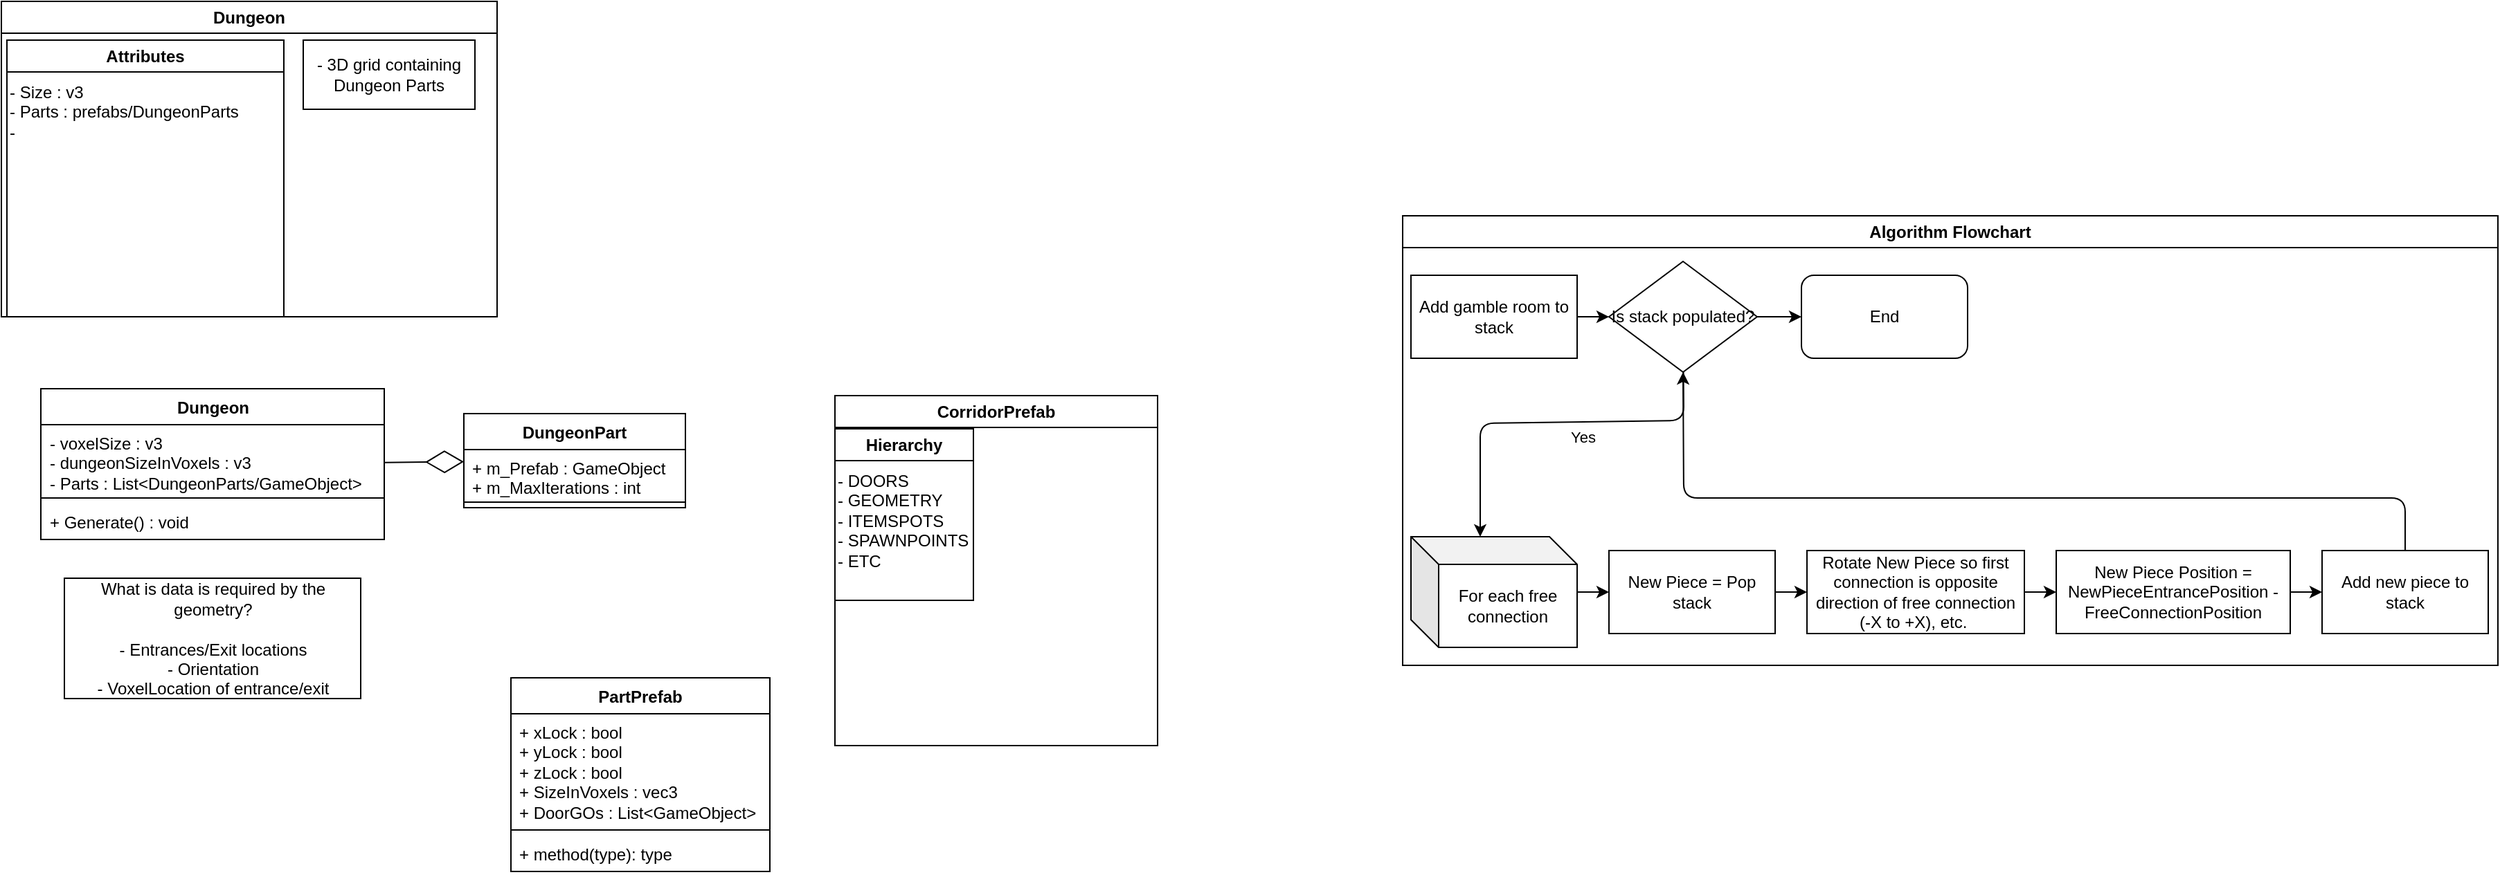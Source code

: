 <mxfile>
    <diagram id="FGTOHPj3YCh0T4GT6jC4" name="Page-1">
        <mxGraphModel dx="1199" dy="797" grid="0" gridSize="10" guides="1" tooltips="1" connect="1" arrows="1" fold="1" page="0" pageScale="1" pageWidth="850" pageHeight="1100" math="0" shadow="0">
            <root>
                <mxCell id="0"/>
                <mxCell id="1" parent="0"/>
                <mxCell id="28" value="Dungeon" style="swimlane;whiteSpace=wrap;html=1;" parent="1" vertex="1">
                    <mxGeometry x="255" y="299" width="358" height="228" as="geometry"/>
                </mxCell>
                <mxCell id="29" value="- 3D grid containing Dungeon Parts" style="text;html=1;align=center;verticalAlign=middle;whiteSpace=wrap;rounded=0;strokeColor=default;" parent="28" vertex="1">
                    <mxGeometry x="218" y="28" width="124" height="50" as="geometry"/>
                </mxCell>
                <mxCell id="30" value="Attributes" style="swimlane;whiteSpace=wrap;html=1;" parent="28" vertex="1">
                    <mxGeometry x="4" y="28" width="200" height="200" as="geometry"/>
                </mxCell>
                <mxCell id="32" value="- Size : v3&lt;div&gt;- Parts : prefabs/DungeonParts&lt;/div&gt;&lt;div&gt;-&amp;nbsp;&lt;/div&gt;" style="text;html=1;align=left;verticalAlign=top;whiteSpace=wrap;rounded=0;" parent="30" vertex="1">
                    <mxGeometry y="24" width="199" height="176" as="geometry"/>
                </mxCell>
                <mxCell id="42" style="edgeStyle=none;html=1;endArrow=diamondThin;endFill=0;endSize=25;" parent="1" source="34" target="38" edge="1">
                    <mxGeometry relative="1" as="geometry"/>
                </mxCell>
                <mxCell id="34" value="Dungeon" style="swimlane;fontStyle=1;align=center;verticalAlign=top;childLayout=stackLayout;horizontal=1;startSize=26;horizontalStack=0;resizeParent=1;resizeParentMax=0;resizeLast=0;collapsible=1;marginBottom=0;whiteSpace=wrap;html=1;" parent="1" vertex="1">
                    <mxGeometry x="283.5" y="579" width="248" height="109" as="geometry"/>
                </mxCell>
                <mxCell id="35" value="&lt;div&gt;&lt;font style=&quot;color: light-dark(rgb(0, 0, 0), rgb(255, 255, 255));&quot;&gt;- voxelSize : v3&lt;/font&gt;&lt;/div&gt;&lt;font style=&quot;color: light-dark(rgb(0, 0, 0), rgb(255, 255, 255));&quot;&gt;- dungeonSizeInVoxels : v3&lt;/font&gt;&lt;div&gt;&lt;font style=&quot;color: light-dark(rgb(0, 0, 0), rgb(255, 255, 255));&quot;&gt;- Parts : List&amp;lt;DungeonParts/GameObject&amp;gt;&lt;/font&gt;&lt;/div&gt;" style="text;strokeColor=none;fillColor=none;align=left;verticalAlign=top;spacingLeft=4;spacingRight=4;overflow=hidden;rotatable=0;points=[[0,0.5],[1,0.5]];portConstraint=eastwest;whiteSpace=wrap;html=1;" parent="34" vertex="1">
                    <mxGeometry y="26" width="248" height="49" as="geometry"/>
                </mxCell>
                <mxCell id="36" value="" style="line;strokeWidth=1;fillColor=none;align=left;verticalAlign=middle;spacingTop=-1;spacingLeft=3;spacingRight=3;rotatable=0;labelPosition=right;points=[];portConstraint=eastwest;strokeColor=inherit;" parent="34" vertex="1">
                    <mxGeometry y="75" width="248" height="8" as="geometry"/>
                </mxCell>
                <mxCell id="37" value="+ Generate() : void" style="text;strokeColor=none;fillColor=none;align=left;verticalAlign=top;spacingLeft=4;spacingRight=4;overflow=hidden;rotatable=0;points=[[0,0.5],[1,0.5]];portConstraint=eastwest;whiteSpace=wrap;html=1;" parent="34" vertex="1">
                    <mxGeometry y="83" width="248" height="26" as="geometry"/>
                </mxCell>
                <mxCell id="38" value="DungeonPart" style="swimlane;fontStyle=1;align=center;verticalAlign=top;childLayout=stackLayout;horizontal=1;startSize=26;horizontalStack=0;resizeParent=1;resizeParentMax=0;resizeLast=0;collapsible=1;marginBottom=0;whiteSpace=wrap;html=1;" parent="1" vertex="1">
                    <mxGeometry x="589" y="597" width="160" height="68" as="geometry"/>
                </mxCell>
                <mxCell id="39" value="&lt;font style=&quot;color: light-dark(rgb(0, 0, 0), rgb(255, 255, 255));&quot;&gt;+ m_Prefab : GameObject&lt;/font&gt;&lt;div&gt;&lt;font style=&quot;color: light-dark(rgb(0, 0, 0), rgb(255, 255, 255));&quot;&gt;+ m_MaxIterations : int&lt;/font&gt;&lt;/div&gt;" style="text;strokeColor=none;fillColor=none;align=left;verticalAlign=top;spacingLeft=4;spacingRight=4;overflow=hidden;rotatable=0;points=[[0,0.5],[1,0.5]];portConstraint=eastwest;whiteSpace=wrap;html=1;" parent="38" vertex="1">
                    <mxGeometry y="26" width="160" height="34" as="geometry"/>
                </mxCell>
                <mxCell id="40" value="" style="line;strokeWidth=1;fillColor=none;align=left;verticalAlign=middle;spacingTop=-1;spacingLeft=3;spacingRight=3;rotatable=0;labelPosition=right;points=[];portConstraint=eastwest;strokeColor=inherit;" parent="38" vertex="1">
                    <mxGeometry y="60" width="160" height="8" as="geometry"/>
                </mxCell>
                <mxCell id="43" value="What is data is required by the geometry?&lt;div&gt;&lt;br&gt;&lt;/div&gt;&lt;div&gt;- Entrances/Exit locations&lt;/div&gt;&lt;div&gt;- Orientation&lt;/div&gt;&lt;div&gt;- VoxelLocation of entrance/exit&lt;/div&gt;" style="rounded=0;whiteSpace=wrap;html=1;" parent="1" vertex="1">
                    <mxGeometry x="300.5" y="716" width="214" height="87" as="geometry"/>
                </mxCell>
                <mxCell id="44" value="CorridorPrefab" style="swimlane;whiteSpace=wrap;html=1;" parent="1" vertex="1">
                    <mxGeometry x="857" y="584" width="233" height="253" as="geometry"/>
                </mxCell>
                <mxCell id="45" value="Hierarchy" style="swimlane;whiteSpace=wrap;html=1;" parent="44" vertex="1">
                    <mxGeometry y="24" width="100" height="124" as="geometry"/>
                </mxCell>
                <mxCell id="46" value="&lt;font style=&quot;color: light-dark(rgb(0, 0, 0), rgb(255, 255, 255));&quot;&gt;- DOORS&lt;/font&gt;&lt;div&gt;&lt;font style=&quot;color: light-dark(rgb(0, 0, 0), rgb(255, 255, 255));&quot;&gt;- GEOMETRY&lt;/font&gt;&lt;/div&gt;&lt;div&gt;&lt;font style=&quot;color: light-dark(rgb(0, 0, 0), rgb(255, 255, 255));&quot;&gt;- ITEMSPOTS&lt;/font&gt;&lt;/div&gt;&lt;div&gt;&lt;font style=&quot;color: light-dark(rgb(0, 0, 0), rgb(255, 255, 255));&quot;&gt;- SPAWNPOINTS&lt;/font&gt;&lt;/div&gt;&lt;div&gt;&lt;font style=&quot;color: light-dark(rgb(0, 0, 0), rgb(255, 255, 255));&quot;&gt;- ETC&lt;/font&gt;&lt;/div&gt;" style="text;html=1;align=left;verticalAlign=top;whiteSpace=wrap;rounded=0;" parent="45" vertex="1">
                    <mxGeometry y="24" width="100" height="100" as="geometry"/>
                </mxCell>
                <mxCell id="47" value="PartPrefab" style="swimlane;fontStyle=1;align=center;verticalAlign=top;childLayout=stackLayout;horizontal=1;startSize=26;horizontalStack=0;resizeParent=1;resizeParentMax=0;resizeLast=0;collapsible=1;marginBottom=0;whiteSpace=wrap;html=1;" parent="1" vertex="1">
                    <mxGeometry x="623" y="788" width="187" height="140" as="geometry"/>
                </mxCell>
                <mxCell id="48" value="&lt;font style=&quot;color: light-dark(rgb(0, 0, 0), rgb(255, 255, 255));&quot;&gt;+ xLock : bool&lt;/font&gt;&lt;div&gt;&lt;font style=&quot;color: light-dark(rgb(0, 0, 0), rgb(255, 255, 255));&quot;&gt;+ yLock : bool&lt;/font&gt;&lt;/div&gt;&lt;div&gt;&lt;font style=&quot;color: light-dark(rgb(0, 0, 0), rgb(255, 255, 255));&quot;&gt;+ zLock : bool&lt;/font&gt;&lt;/div&gt;&lt;div&gt;&lt;font style=&quot;color: light-dark(rgb(0, 0, 0), rgb(255, 255, 255));&quot;&gt;+ SizeInVoxels : vec3&lt;/font&gt;&lt;/div&gt;&lt;div&gt;&lt;font style=&quot;color: light-dark(rgb(0, 0, 0), rgb(255, 255, 255));&quot;&gt;+ DoorGOs : List&amp;lt;GameObject&amp;gt;&lt;br&gt;&lt;/font&gt;&lt;/div&gt;" style="text;strokeColor=none;fillColor=none;align=left;verticalAlign=top;spacingLeft=4;spacingRight=4;overflow=hidden;rotatable=0;points=[[0,0.5],[1,0.5]];portConstraint=eastwest;whiteSpace=wrap;html=1;" parent="47" vertex="1">
                    <mxGeometry y="26" width="187" height="80" as="geometry"/>
                </mxCell>
                <mxCell id="49" value="" style="line;strokeWidth=1;fillColor=none;align=left;verticalAlign=middle;spacingTop=-1;spacingLeft=3;spacingRight=3;rotatable=0;labelPosition=right;points=[];portConstraint=eastwest;strokeColor=inherit;" parent="47" vertex="1">
                    <mxGeometry y="106" width="187" height="8" as="geometry"/>
                </mxCell>
                <mxCell id="50" value="+ method(type): type" style="text;strokeColor=none;fillColor=none;align=left;verticalAlign=top;spacingLeft=4;spacingRight=4;overflow=hidden;rotatable=0;points=[[0,0.5],[1,0.5]];portConstraint=eastwest;whiteSpace=wrap;html=1;" parent="47" vertex="1">
                    <mxGeometry y="114" width="187" height="26" as="geometry"/>
                </mxCell>
                <mxCell id="51" value="Algorithm Flowchart" style="swimlane;whiteSpace=wrap;html=1;" vertex="1" parent="1">
                    <mxGeometry x="1267" y="454" width="791" height="325" as="geometry"/>
                </mxCell>
                <mxCell id="66" style="edgeStyle=none;html=1;" edge="1" parent="51" source="52">
                    <mxGeometry relative="1" as="geometry">
                        <mxPoint x="149" y="73" as="targetPoint"/>
                    </mxGeometry>
                </mxCell>
                <mxCell id="52" value="Add gamble room to stack" style="rounded=0;whiteSpace=wrap;html=1;" vertex="1" parent="51">
                    <mxGeometry x="6" y="43" width="120" height="60" as="geometry"/>
                </mxCell>
                <mxCell id="72" style="edgeStyle=none;html=1;" edge="1" parent="51" source="55" target="70">
                    <mxGeometry relative="1" as="geometry"/>
                </mxCell>
                <mxCell id="55" value="For each free connection" style="shape=cube;whiteSpace=wrap;html=1;boundedLbl=1;backgroundOutline=1;darkOpacity=0.05;darkOpacity2=0.1;" vertex="1" parent="51">
                    <mxGeometry x="6" y="232" width="120" height="80" as="geometry"/>
                </mxCell>
                <mxCell id="62" style="edgeStyle=none;html=1;" edge="1" parent="51" source="59" target="61">
                    <mxGeometry relative="1" as="geometry"/>
                </mxCell>
                <mxCell id="59" value="Rotate New Piece so first connection is opposite direction of free connection (-X to +X), etc.&amp;nbsp;" style="rounded=0;whiteSpace=wrap;html=1;" vertex="1" parent="51">
                    <mxGeometry x="292" y="242" width="157" height="60" as="geometry"/>
                </mxCell>
                <mxCell id="64" style="edgeStyle=none;html=1;" edge="1" parent="51" source="61" target="63">
                    <mxGeometry relative="1" as="geometry"/>
                </mxCell>
                <mxCell id="61" value="New Piece Position = NewPieceEntrancePosition - FreeConnectionPosition" style="rounded=0;whiteSpace=wrap;html=1;" vertex="1" parent="51">
                    <mxGeometry x="472" y="242" width="169" height="60" as="geometry"/>
                </mxCell>
                <mxCell id="73" style="edgeStyle=none;html=1;entryX=0.5;entryY=1;entryDx=0;entryDy=0;" edge="1" parent="51" source="63" target="68">
                    <mxGeometry relative="1" as="geometry">
                        <Array as="points">
                            <mxPoint x="724" y="204"/>
                            <mxPoint x="203" y="204"/>
                        </Array>
                    </mxGeometry>
                </mxCell>
                <mxCell id="63" value="Add new piece to stack" style="rounded=0;whiteSpace=wrap;html=1;" vertex="1" parent="51">
                    <mxGeometry x="664" y="242" width="120" height="60" as="geometry"/>
                </mxCell>
                <mxCell id="75" style="edgeStyle=none;html=1;" edge="1" parent="51" source="68" target="74">
                    <mxGeometry relative="1" as="geometry"/>
                </mxCell>
                <mxCell id="68" value="Is stack populated?" style="rhombus;whiteSpace=wrap;html=1;" vertex="1" parent="51">
                    <mxGeometry x="149" y="33" width="107" height="80" as="geometry"/>
                </mxCell>
                <mxCell id="69" value="Yes" style="edgeStyle=none;html=1;entryX=0;entryY=0;entryDx=50;entryDy=0;entryPerimeter=0;" edge="1" parent="51" source="68" target="55">
                    <mxGeometry x="-0.18" y="11" relative="1" as="geometry">
                        <Array as="points">
                            <mxPoint x="203" y="148"/>
                            <mxPoint x="56" y="150"/>
                        </Array>
                        <mxPoint as="offset"/>
                    </mxGeometry>
                </mxCell>
                <mxCell id="71" style="edgeStyle=none;html=1;entryX=0;entryY=0.5;entryDx=0;entryDy=0;" edge="1" parent="51" source="70" target="59">
                    <mxGeometry relative="1" as="geometry">
                        <mxPoint x="293" y="272" as="targetPoint"/>
                    </mxGeometry>
                </mxCell>
                <mxCell id="70" value="New Piece = Pop stack" style="rounded=0;whiteSpace=wrap;html=1;" vertex="1" parent="51">
                    <mxGeometry x="149" y="242" width="120" height="60" as="geometry"/>
                </mxCell>
                <mxCell id="74" value="End" style="rounded=1;whiteSpace=wrap;html=1;" vertex="1" parent="51">
                    <mxGeometry x="288" y="43" width="120" height="60" as="geometry"/>
                </mxCell>
            </root>
        </mxGraphModel>
    </diagram>
</mxfile>